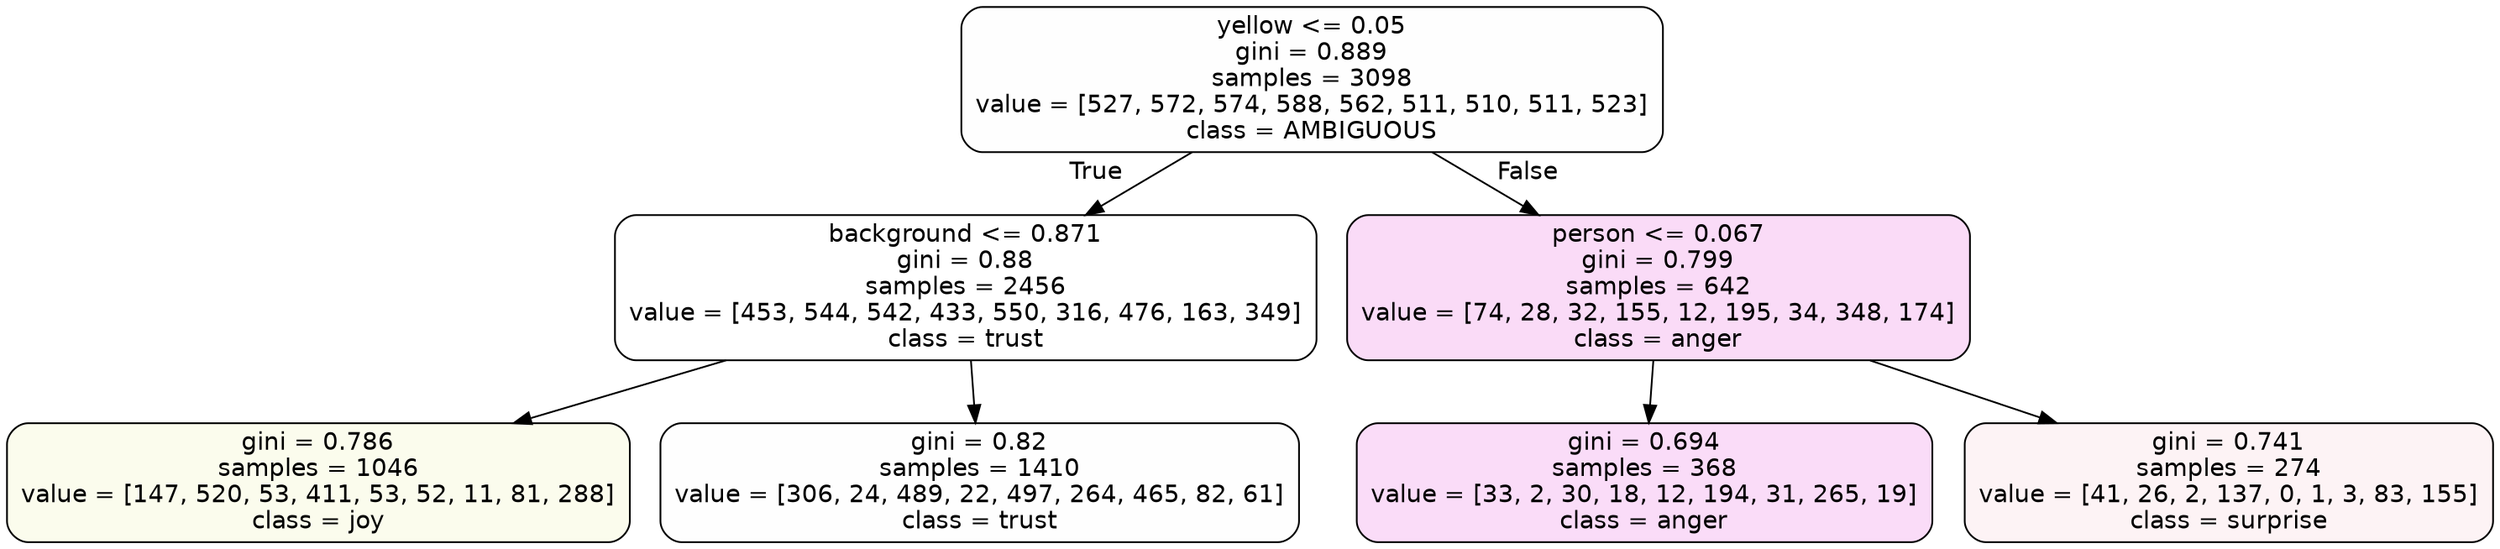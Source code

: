 digraph Tree {
node [shape=box, style="filled, rounded", color="black", fontname=helvetica] ;
edge [fontname=helvetica] ;
0 [label="yellow <= 0.05\ngini = 0.889\nsamples = 3098\nvalue = [527, 572, 574, 588, 562, 511, 510, 511, 523]\nclass = AMBIGUOUS", fillcolor="#39e58101"] ;
1 [label="background <= 0.871\ngini = 0.88\nsamples = 2456\nvalue = [453, 544, 542, 433, 550, 316, 476, 163, 349]\nclass = trust", fillcolor="#39d7e500"] ;
0 -> 1 [labeldistance=2.5, labelangle=45, headlabel="True"] ;
2 [label="gini = 0.786\nsamples = 1046\nvalue = [147, 520, 53, 411, 53, 52, 11, 81, 288]\nclass = joy", fillcolor="#d7e53917"] ;
1 -> 2 ;
3 [label="gini = 0.82\nsamples = 1410\nvalue = [306, 24, 489, 22, 497, 264, 465, 82, 61]\nclass = trust", fillcolor="#39d7e501"] ;
1 -> 3 ;
4 [label="person <= 0.067\ngini = 0.799\nsamples = 642\nvalue = [74, 28, 32, 155, 12, 195, 34, 348, 174]\nclass = anger", fillcolor="#e539d72e"] ;
0 -> 4 [labeldistance=2.5, labelangle=-45, headlabel="False"] ;
5 [label="gini = 0.694\nsamples = 368\nvalue = [33, 2, 30, 18, 12, 194, 31, 265, 19]\nclass = anger", fillcolor="#e539d72c"] ;
4 -> 5 ;
6 [label="gini = 0.741\nsamples = 274\nvalue = [41, 26, 2, 137, 0, 1, 3, 83, 155]\nclass = surprise", fillcolor="#e539640f"] ;
4 -> 6 ;
}